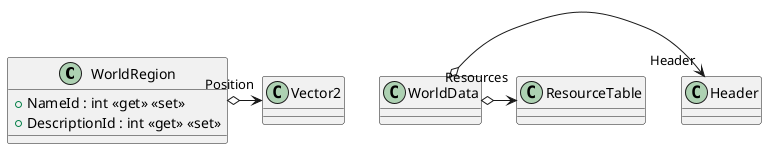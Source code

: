 @startuml
class WorldRegion {
    + NameId : int <<get>> <<set>>
    + DescriptionId : int <<get>> <<set>>
}
class WorldData {
}




WorldRegion o-> "Position" Vector2


WorldData o-> "Header" Header
WorldData o-> "Resources" ResourceTable



@enduml
